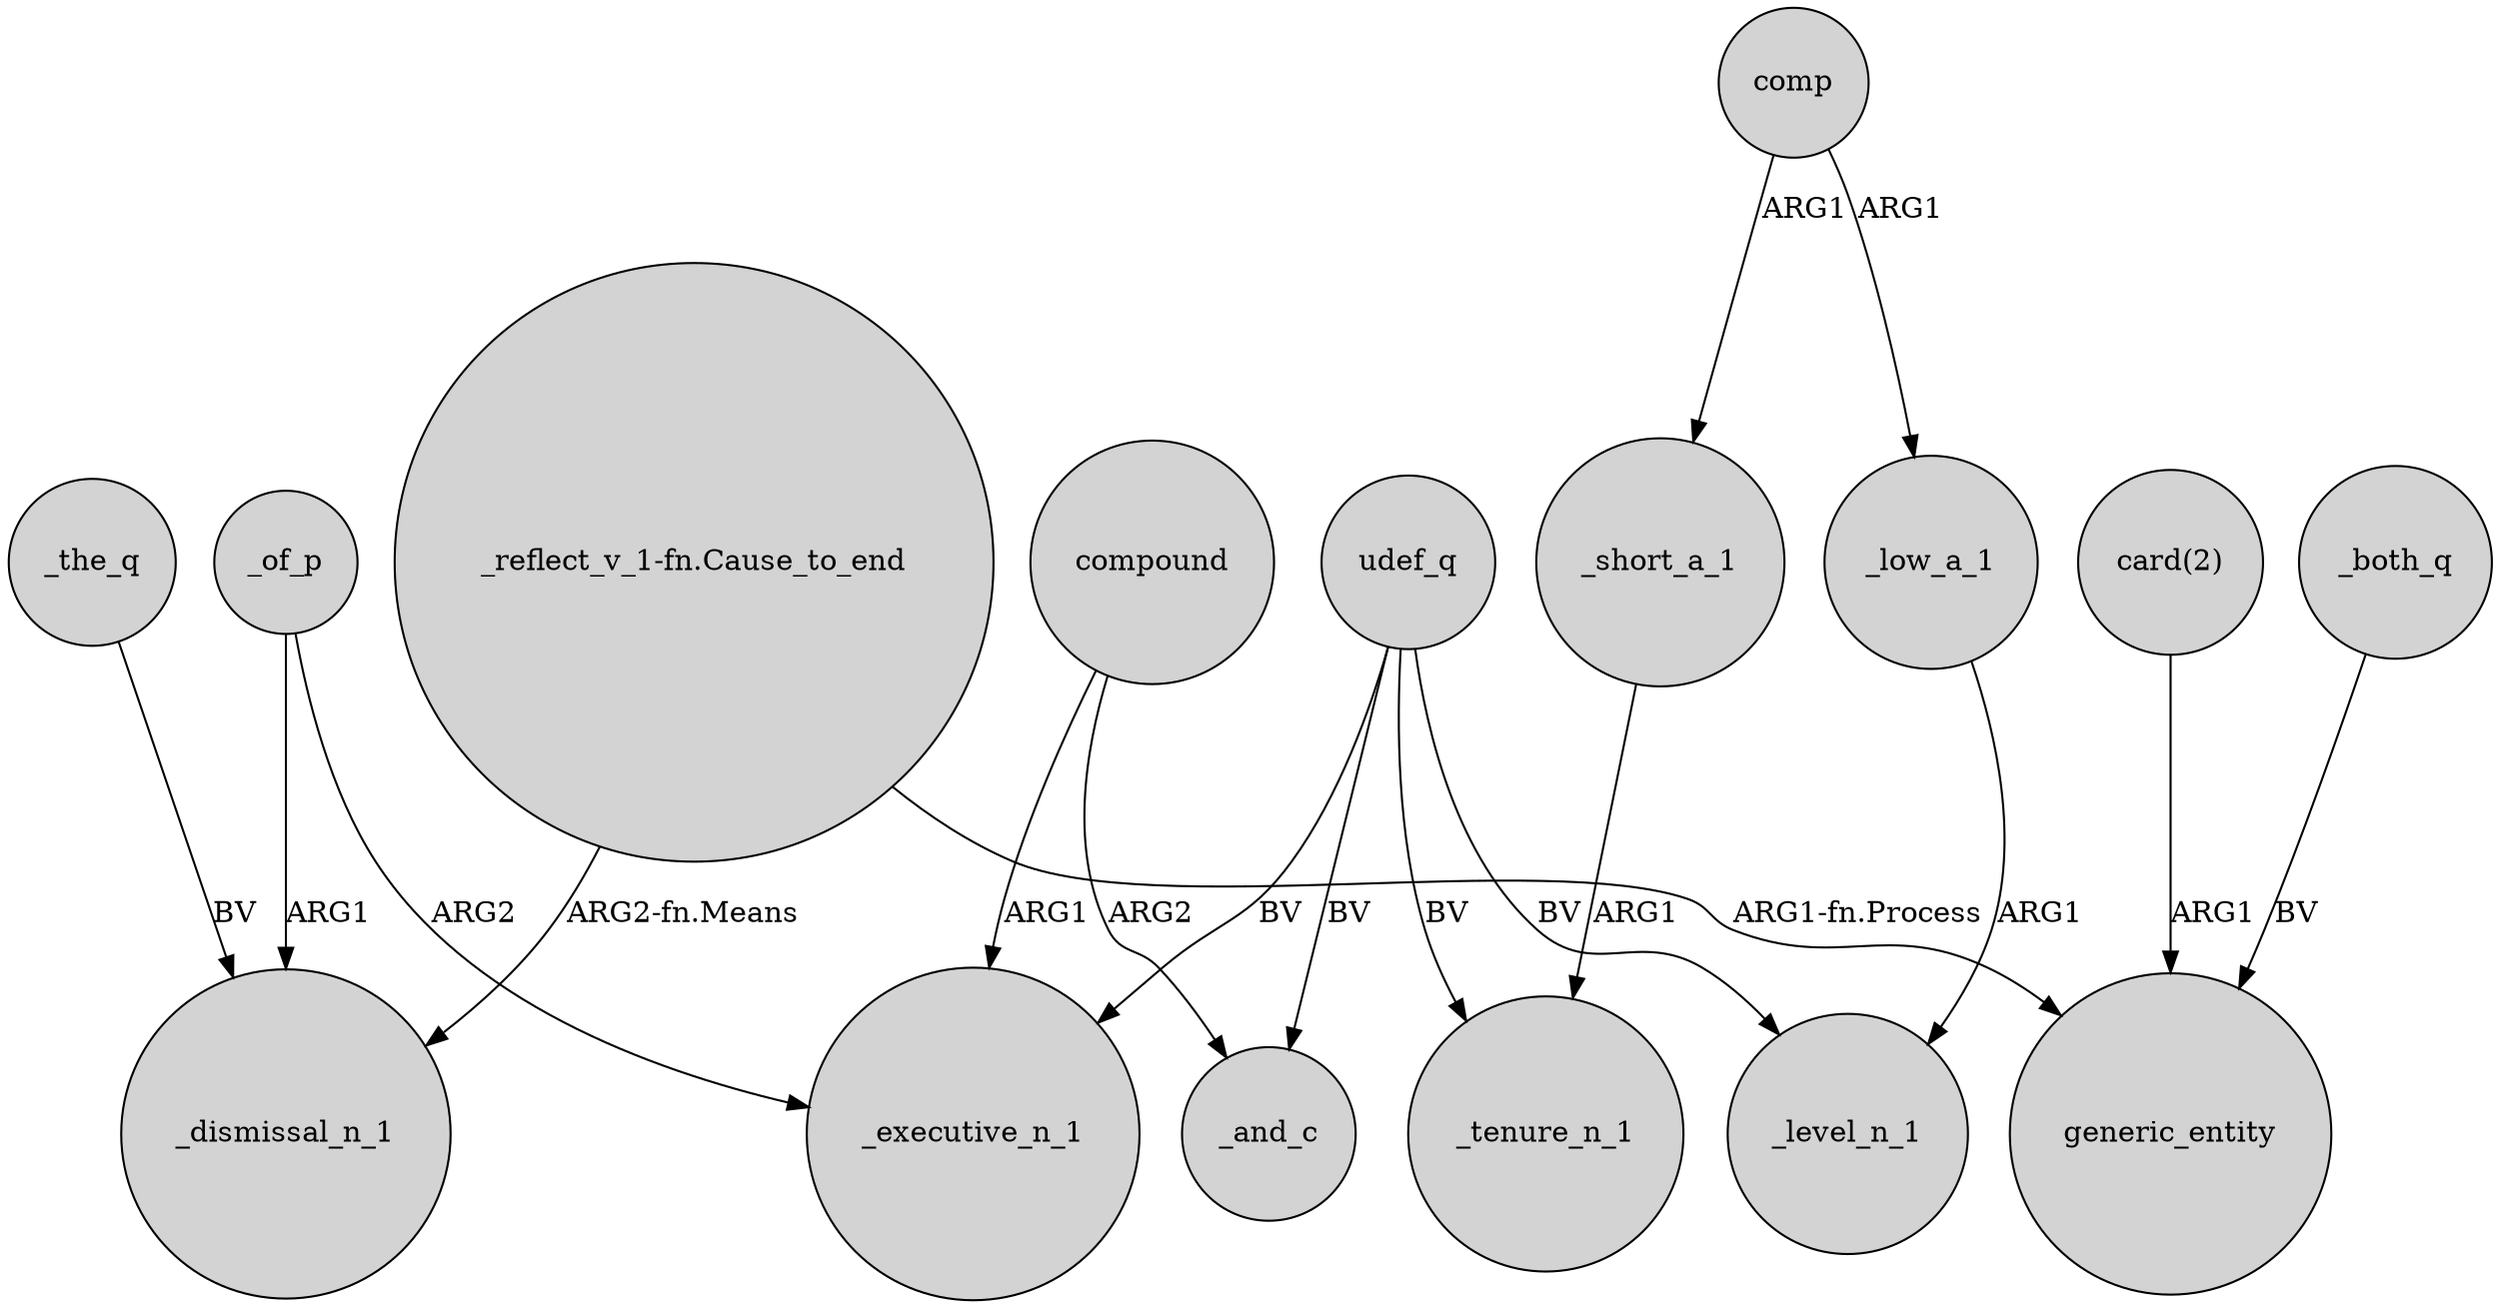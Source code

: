 digraph {
	node [shape=circle style=filled]
	"_reflect_v_1-fn.Cause_to_end" -> _dismissal_n_1 [label="ARG2-fn.Means"]
	_the_q -> _dismissal_n_1 [label=BV]
	_of_p -> _executive_n_1 [label=ARG2]
	udef_q -> _and_c [label=BV]
	_low_a_1 -> _level_n_1 [label=ARG1]
	comp -> _low_a_1 [label=ARG1]
	udef_q -> _level_n_1 [label=BV]
	comp -> _short_a_1 [label=ARG1]
	compound -> _and_c [label=ARG2]
	compound -> _executive_n_1 [label=ARG1]
	"card(2)" -> generic_entity [label=ARG1]
	_short_a_1 -> _tenure_n_1 [label=ARG1]
	"_reflect_v_1-fn.Cause_to_end" -> generic_entity [label="ARG1-fn.Process"]
	_both_q -> generic_entity [label=BV]
	udef_q -> _tenure_n_1 [label=BV]
	udef_q -> _executive_n_1 [label=BV]
	_of_p -> _dismissal_n_1 [label=ARG1]
}

